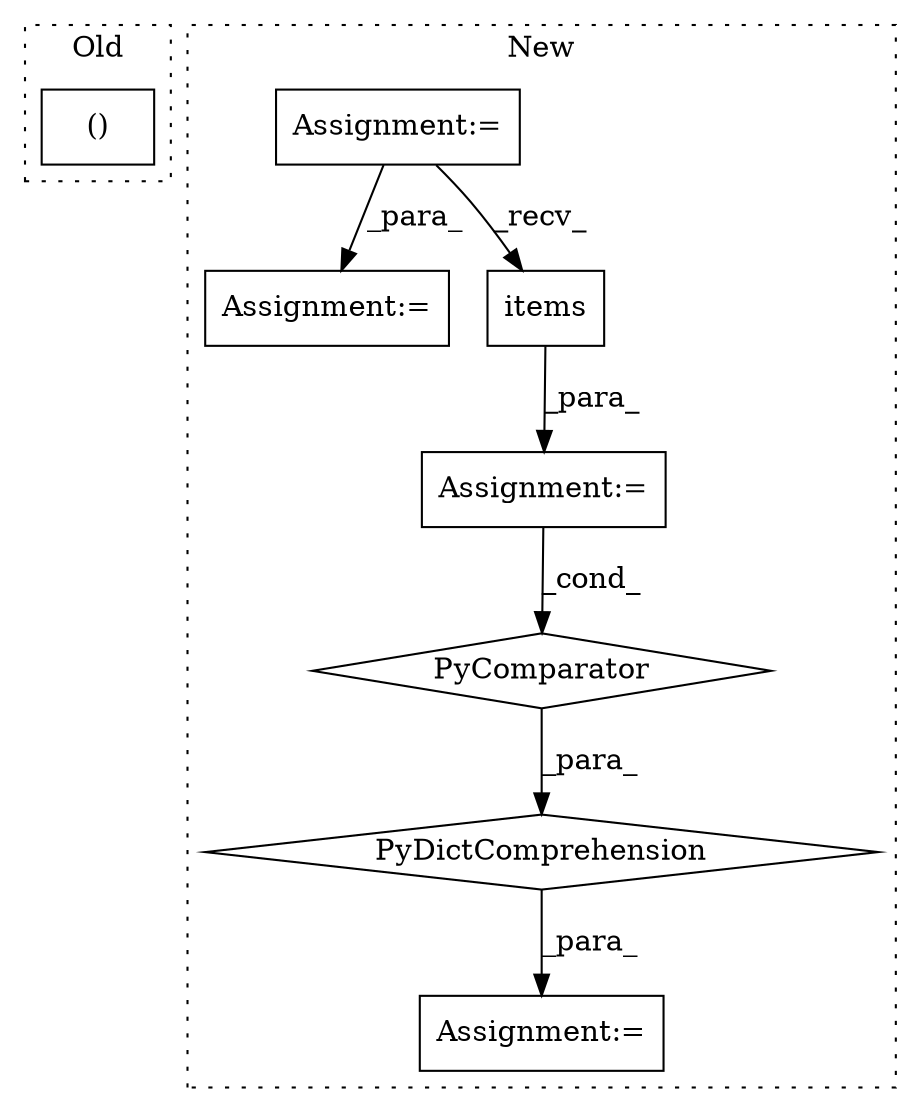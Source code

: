 digraph G {
subgraph cluster0 {
1 [label="()" a="106" s="5868" l="26" shape="box"];
label = "Old";
style="dotted";
}
subgraph cluster1 {
2 [label="PyDictComprehension" a="110" s="27665" l="134" shape="diamond"];
3 [label="Assignment:=" a="7" s="27752" l="39" shape="box"];
4 [label="PyComparator" a="113" s="27752" l="39" shape="diamond"];
5 [label="Assignment:=" a="7" s="27653" l="12" shape="box"];
6 [label="Assignment:=" a="7" s="5593" l="1" shape="box"];
7 [label="Assignment:=" a="7" s="28256" l="1" shape="box"];
8 [label="items" a="32" s="27775" l="7" shape="box"];
label = "New";
style="dotted";
}
2 -> 5 [label="_para_"];
3 -> 4 [label="_cond_"];
4 -> 2 [label="_para_"];
6 -> 8 [label="_recv_"];
6 -> 7 [label="_para_"];
8 -> 3 [label="_para_"];
}